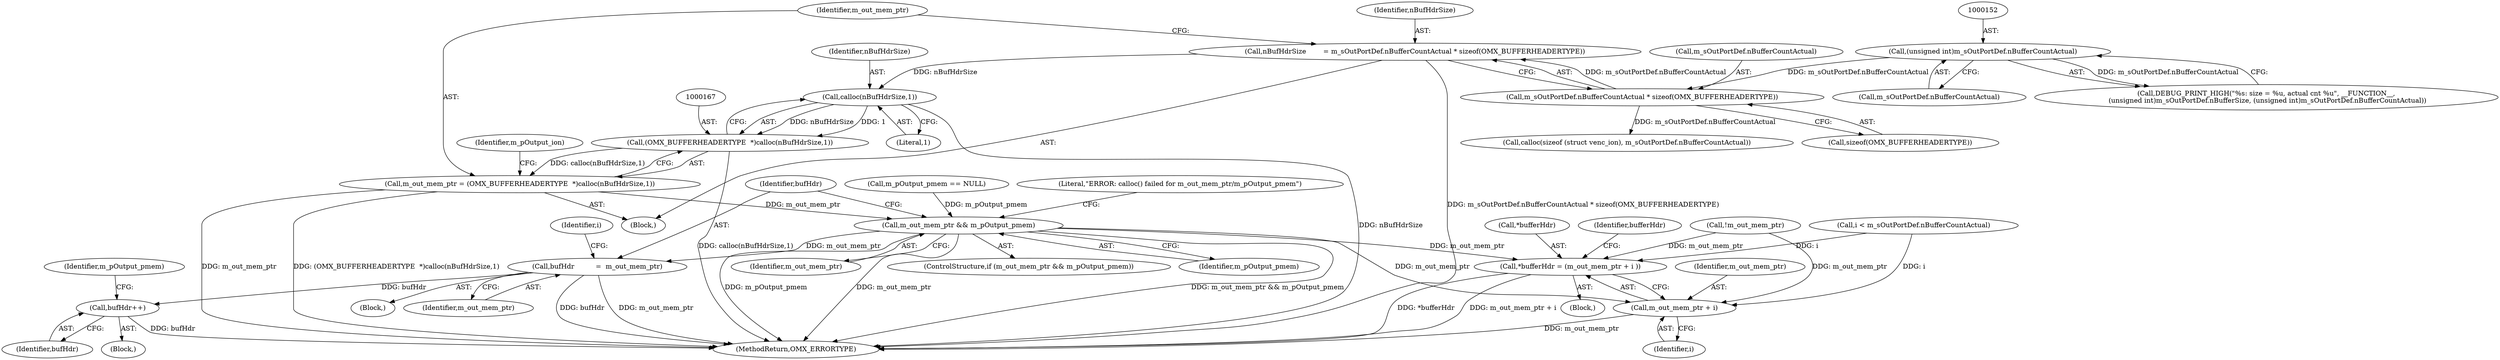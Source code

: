 digraph "0_Android_7558d03e6498e970b761aa44fff6b2c659202d95_0@API" {
"1000156" [label="(Call,nBufHdrSize        = m_sOutPortDef.nBufferCountActual * sizeof(OMX_BUFFERHEADERTYPE))"];
"1000158" [label="(Call,m_sOutPortDef.nBufferCountActual * sizeof(OMX_BUFFERHEADERTYPE))"];
"1000151" [label="(Call,(unsigned int)m_sOutPortDef.nBufferCountActual)"];
"1000168" [label="(Call,calloc(nBufHdrSize,1))"];
"1000166" [label="(Call,(OMX_BUFFERHEADERTYPE  *)calloc(nBufHdrSize,1))"];
"1000164" [label="(Call,m_out_mem_ptr = (OMX_BUFFERHEADERTYPE  *)calloc(nBufHdrSize,1))"];
"1000210" [label="(Call,m_out_mem_ptr && m_pOutput_pmem)"];
"1000214" [label="(Call,bufHdr          =  m_out_mem_ptr)"];
"1000277" [label="(Call,bufHdr++)"];
"1000583" [label="(Call,*bufferHdr = (m_out_mem_ptr + i ))"];
"1000586" [label="(Call,m_out_mem_ptr + i)"];
"1000166" [label="(Call,(OMX_BUFFERHEADERTYPE  *)calloc(nBufHdrSize,1))"];
"1000157" [label="(Identifier,nBufHdrSize)"];
"1000219" [label="(Identifier,i)"];
"1000138" [label="(Block,)"];
"1000156" [label="(Call,nBufHdrSize        = m_sOutPortDef.nBufferCountActual * sizeof(OMX_BUFFERHEADERTYPE))"];
"1000158" [label="(Call,m_sOutPortDef.nBufferCountActual * sizeof(OMX_BUFFERHEADERTYPE))"];
"1000215" [label="(Identifier,bufHdr)"];
"1000175" [label="(Call,calloc(sizeof (struct venc_ion), m_sOutPortDef.nBufferCountActual))"];
"1000201" [label="(Call,m_pOutput_pmem == NULL)"];
"1000162" [label="(Call,sizeof(OMX_BUFFERHEADERTYPE))"];
"1000317" [label="(Literal,\"ERROR: calloc() failed for m_out_mem_ptr/m_pOutput_pmem\")"];
"1000213" [label="(Block,)"];
"1000277" [label="(Call,bufHdr++)"];
"1000169" [label="(Identifier,nBufHdrSize)"];
"1000214" [label="(Call,bufHdr          =  m_out_mem_ptr)"];
"1000211" [label="(Identifier,m_out_mem_ptr)"];
"1000216" [label="(Identifier,m_out_mem_ptr)"];
"1000209" [label="(ControlStructure,if (m_out_mem_ptr && m_pOutput_pmem))"];
"1000136" [label="(Call,!m_out_mem_ptr)"];
"1000584" [label="(Call,*bufferHdr)"];
"1000170" [label="(Literal,1)"];
"1000165" [label="(Identifier,m_out_mem_ptr)"];
"1000168" [label="(Call,calloc(nBufHdrSize,1))"];
"1000143" [label="(Call,DEBUG_PRINT_HIGH(\"%s: size = %u, actual cnt %u\", __FUNCTION__,\n (unsigned int)m_sOutPortDef.nBufferSize, (unsigned int)m_sOutPortDef.nBufferCountActual))"];
"1000159" [label="(Call,m_sOutPortDef.nBufferCountActual)"];
"1000210" [label="(Call,m_out_mem_ptr && m_pOutput_pmem)"];
"1000583" [label="(Call,*bufferHdr = (m_out_mem_ptr + i ))"];
"1000282" [label="(Identifier,m_pOutput_pmem)"];
"1000278" [label="(Identifier,bufHdr)"];
"1000164" [label="(Call,m_out_mem_ptr = (OMX_BUFFERHEADERTYPE  *)calloc(nBufHdrSize,1))"];
"1000172" [label="(Identifier,m_pOutput_ion)"];
"1000588" [label="(Identifier,i)"];
"1000587" [label="(Identifier,m_out_mem_ptr)"];
"1000153" [label="(Call,m_sOutPortDef.nBufferCountActual)"];
"1000151" [label="(Call,(unsigned int)m_sOutPortDef.nBufferCountActual)"];
"1000212" [label="(Identifier,m_pOutput_pmem)"];
"1000356" [label="(Call,i < m_sOutPortDef.nBufferCountActual)"];
"1000638" [label="(MethodReturn,OMX_ERRORTYPE)"];
"1000586" [label="(Call,m_out_mem_ptr + i)"];
"1000228" [label="(Block,)"];
"1000361" [label="(Block,)"];
"1000592" [label="(Identifier,bufferHdr)"];
"1000156" -> "1000138"  [label="AST: "];
"1000156" -> "1000158"  [label="CFG: "];
"1000157" -> "1000156"  [label="AST: "];
"1000158" -> "1000156"  [label="AST: "];
"1000165" -> "1000156"  [label="CFG: "];
"1000156" -> "1000638"  [label="DDG: m_sOutPortDef.nBufferCountActual * sizeof(OMX_BUFFERHEADERTYPE)"];
"1000158" -> "1000156"  [label="DDG: m_sOutPortDef.nBufferCountActual"];
"1000156" -> "1000168"  [label="DDG: nBufHdrSize"];
"1000158" -> "1000162"  [label="CFG: "];
"1000159" -> "1000158"  [label="AST: "];
"1000162" -> "1000158"  [label="AST: "];
"1000151" -> "1000158"  [label="DDG: m_sOutPortDef.nBufferCountActual"];
"1000158" -> "1000175"  [label="DDG: m_sOutPortDef.nBufferCountActual"];
"1000151" -> "1000143"  [label="AST: "];
"1000151" -> "1000153"  [label="CFG: "];
"1000152" -> "1000151"  [label="AST: "];
"1000153" -> "1000151"  [label="AST: "];
"1000143" -> "1000151"  [label="CFG: "];
"1000151" -> "1000143"  [label="DDG: m_sOutPortDef.nBufferCountActual"];
"1000168" -> "1000166"  [label="AST: "];
"1000168" -> "1000170"  [label="CFG: "];
"1000169" -> "1000168"  [label="AST: "];
"1000170" -> "1000168"  [label="AST: "];
"1000166" -> "1000168"  [label="CFG: "];
"1000168" -> "1000638"  [label="DDG: nBufHdrSize"];
"1000168" -> "1000166"  [label="DDG: nBufHdrSize"];
"1000168" -> "1000166"  [label="DDG: 1"];
"1000166" -> "1000164"  [label="AST: "];
"1000167" -> "1000166"  [label="AST: "];
"1000164" -> "1000166"  [label="CFG: "];
"1000166" -> "1000638"  [label="DDG: calloc(nBufHdrSize,1)"];
"1000166" -> "1000164"  [label="DDG: calloc(nBufHdrSize,1)"];
"1000164" -> "1000138"  [label="AST: "];
"1000165" -> "1000164"  [label="AST: "];
"1000172" -> "1000164"  [label="CFG: "];
"1000164" -> "1000638"  [label="DDG: (OMX_BUFFERHEADERTYPE  *)calloc(nBufHdrSize,1)"];
"1000164" -> "1000638"  [label="DDG: m_out_mem_ptr"];
"1000164" -> "1000210"  [label="DDG: m_out_mem_ptr"];
"1000210" -> "1000209"  [label="AST: "];
"1000210" -> "1000211"  [label="CFG: "];
"1000210" -> "1000212"  [label="CFG: "];
"1000211" -> "1000210"  [label="AST: "];
"1000212" -> "1000210"  [label="AST: "];
"1000215" -> "1000210"  [label="CFG: "];
"1000317" -> "1000210"  [label="CFG: "];
"1000210" -> "1000638"  [label="DDG: m_out_mem_ptr && m_pOutput_pmem"];
"1000210" -> "1000638"  [label="DDG: m_pOutput_pmem"];
"1000210" -> "1000638"  [label="DDG: m_out_mem_ptr"];
"1000201" -> "1000210"  [label="DDG: m_pOutput_pmem"];
"1000210" -> "1000214"  [label="DDG: m_out_mem_ptr"];
"1000210" -> "1000583"  [label="DDG: m_out_mem_ptr"];
"1000210" -> "1000586"  [label="DDG: m_out_mem_ptr"];
"1000214" -> "1000213"  [label="AST: "];
"1000214" -> "1000216"  [label="CFG: "];
"1000215" -> "1000214"  [label="AST: "];
"1000216" -> "1000214"  [label="AST: "];
"1000219" -> "1000214"  [label="CFG: "];
"1000214" -> "1000638"  [label="DDG: m_out_mem_ptr"];
"1000214" -> "1000638"  [label="DDG: bufHdr"];
"1000214" -> "1000277"  [label="DDG: bufHdr"];
"1000277" -> "1000228"  [label="AST: "];
"1000277" -> "1000278"  [label="CFG: "];
"1000278" -> "1000277"  [label="AST: "];
"1000282" -> "1000277"  [label="CFG: "];
"1000277" -> "1000638"  [label="DDG: bufHdr"];
"1000583" -> "1000361"  [label="AST: "];
"1000583" -> "1000586"  [label="CFG: "];
"1000584" -> "1000583"  [label="AST: "];
"1000586" -> "1000583"  [label="AST: "];
"1000592" -> "1000583"  [label="CFG: "];
"1000583" -> "1000638"  [label="DDG: *bufferHdr"];
"1000583" -> "1000638"  [label="DDG: m_out_mem_ptr + i"];
"1000136" -> "1000583"  [label="DDG: m_out_mem_ptr"];
"1000356" -> "1000583"  [label="DDG: i"];
"1000586" -> "1000588"  [label="CFG: "];
"1000587" -> "1000586"  [label="AST: "];
"1000588" -> "1000586"  [label="AST: "];
"1000586" -> "1000638"  [label="DDG: m_out_mem_ptr"];
"1000136" -> "1000586"  [label="DDG: m_out_mem_ptr"];
"1000356" -> "1000586"  [label="DDG: i"];
}
